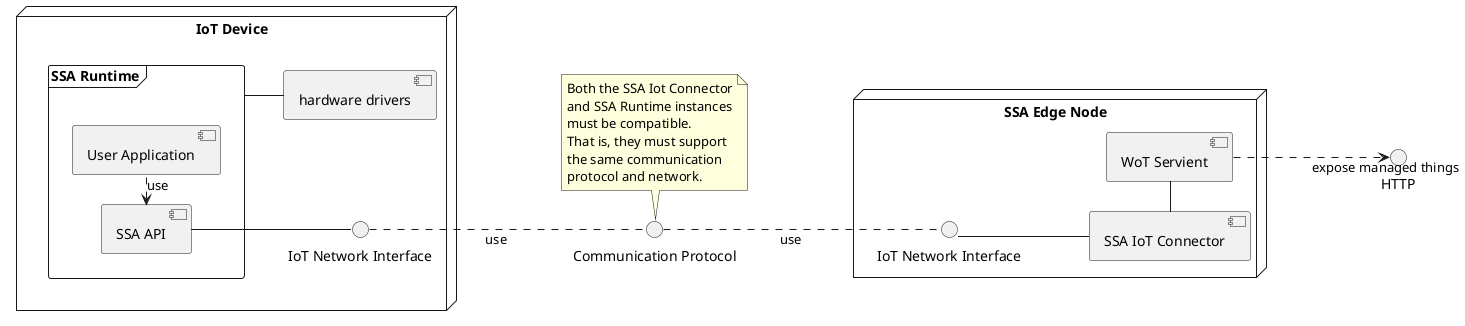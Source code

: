 @startuml
left to right direction

skinparam linetype ortho
skinparam nodesep 30

() HTTP
() "Communication Protocol" as iotProt

node "SSA Edge Node" as edgeNode {
    () "IoT Network Interface" as nodeNet

    [SSA IoT Connector] as con
    [WoT Servient] as servient

    con -u- nodeNet
    con -r- servient

    servient -d..> HTTP : expose managed things
}

node "IoT Device" {
    () "IoT Network Interface" as iotNet

    frame "SSA Runtime" as ssaRuntime {
        [SSA API] as ssaApi
        [User Application] as userApp

        userApp -left..> ssaApi : use
        ssaApi -d- iotNet
    }

    [hardware drivers] as hwd
    ssaRuntime -d- hwd
}

nodeNet -up.. iotProt: use
iotNet -down.. iotProt: use

note as N
    Both the SSA Iot Connector
    and SSA Runtime instances
    must be compatible.
    That is, they must support
    the same communication
    protocol and network.
end note

N -r- iotProt

@enduml

